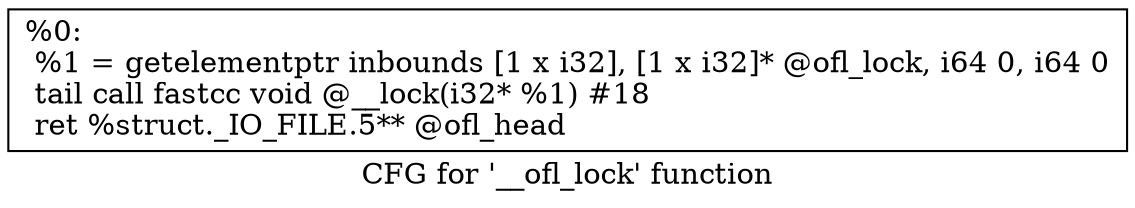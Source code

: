 digraph "CFG for '__ofl_lock' function" {
	label="CFG for '__ofl_lock' function";

	Node0x1ec4f90 [shape=record,label="{%0:\l  %1 = getelementptr inbounds [1 x i32], [1 x i32]* @ofl_lock, i64 0, i64 0\l  tail call fastcc void @__lock(i32* %1) #18\l  ret %struct._IO_FILE.5** @ofl_head\l}"];
}
